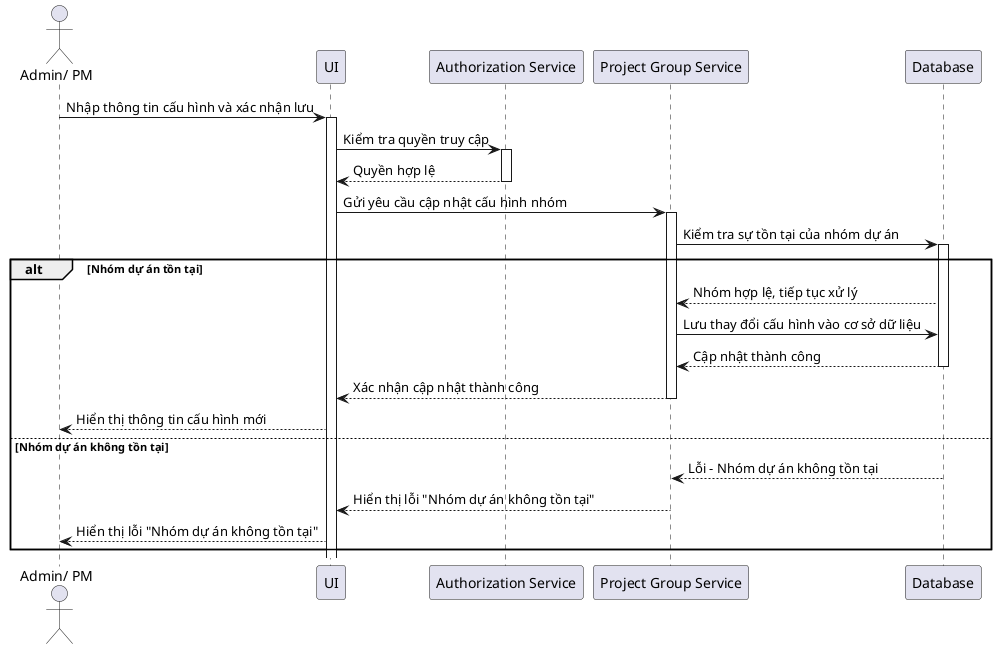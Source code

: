 @startuml
actor "Admin/ PM" as User

participant "UI" as UI
participant "Authorization Service"
participant "Project Group Service" as System
participant "Database" as DB

User -> UI: Nhập thông tin cấu hình và xác nhận lưu
activate UI

UI -> "Authorization Service": Kiểm tra quyền truy cập
activate "Authorization Service"

"Authorization Service" --> UI: Quyền hợp lệ
deactivate "Authorization Service"

UI -> System: Gửi yêu cầu cập nhật cấu hình nhóm
activate System

System -> DB: Kiểm tra sự tồn tại của nhóm dự án
activate DB

alt Nhóm dự án tồn tại
    DB --> System: Nhóm hợp lệ, tiếp tục xử lý
    ' deactivate DB

    System -> DB: Lưu thay đổi cấu hình vào cơ sở dữ liệu
    ' activate DB

    DB --> System: Cập nhật thành công
    deactivate DB


    System --> UI: Xác nhận cập nhật thành công
    deactivate System
    UI --> User: Hiển thị thông tin cấu hình mới

else Nhóm dự án không tồn tại
    DB --> System: Lỗi - Nhóm dự án không tồn tại
    deactivate DB
    System --> UI: Hiển thị lỗi "Nhóm dự án không tồn tại"
    UI --> User: Hiển thị lỗi "Nhóm dự án không tồn tại"
    deactivate System
end

@enduml
